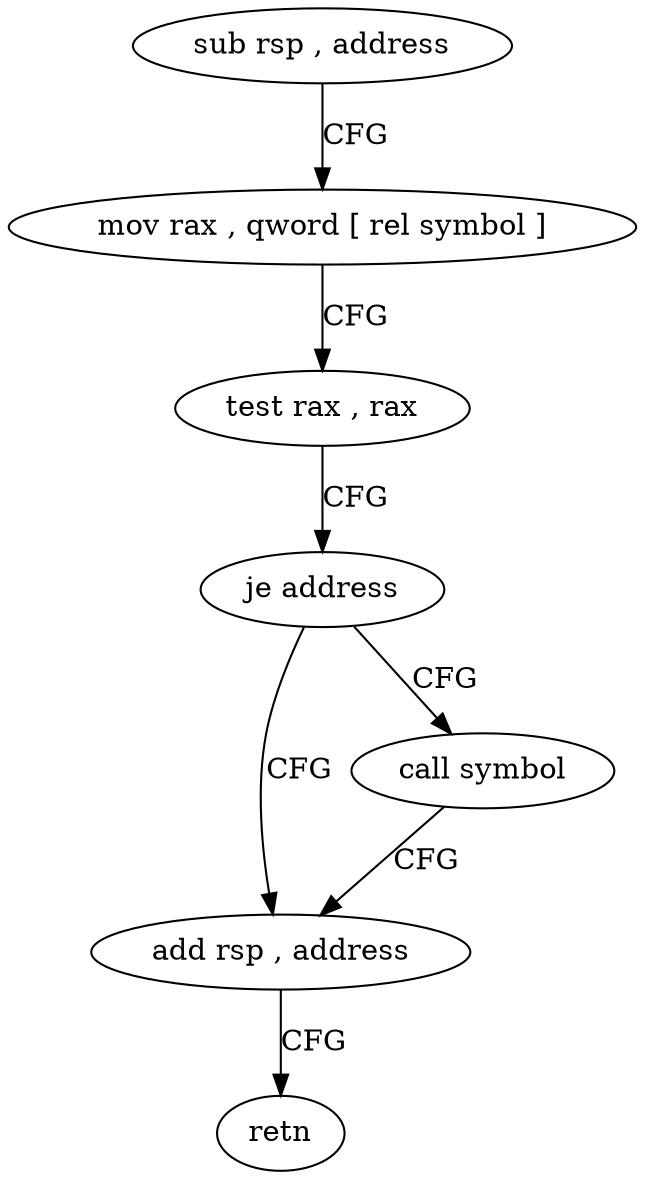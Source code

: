 digraph "func" {
"63456" [label = "sub rsp , address" ]
"63460" [label = "mov rax , qword [ rel symbol ]" ]
"63467" [label = "test rax , rax" ]
"63470" [label = "je address" ]
"63477" [label = "add rsp , address" ]
"63472" [label = "call symbol" ]
"63481" [label = "retn" ]
"63456" -> "63460" [ label = "CFG" ]
"63460" -> "63467" [ label = "CFG" ]
"63467" -> "63470" [ label = "CFG" ]
"63470" -> "63477" [ label = "CFG" ]
"63470" -> "63472" [ label = "CFG" ]
"63477" -> "63481" [ label = "CFG" ]
"63472" -> "63477" [ label = "CFG" ]
}
